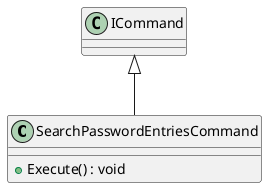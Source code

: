 @startuml
class SearchPasswordEntriesCommand {
    + Execute() : void
}
ICommand <|-- SearchPasswordEntriesCommand
@enduml
